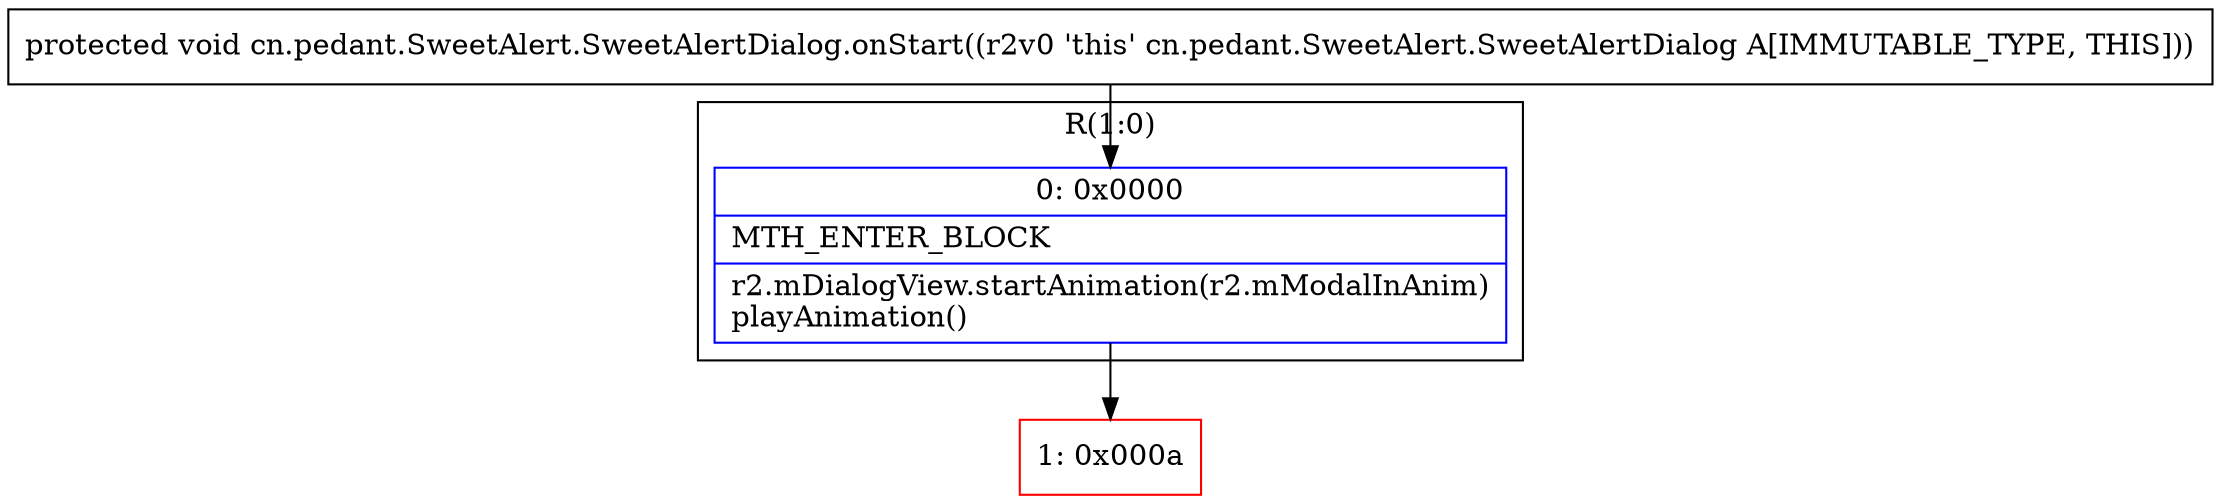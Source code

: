 digraph "CFG forcn.pedant.SweetAlert.SweetAlertDialog.onStart()V" {
subgraph cluster_Region_1461478728 {
label = "R(1:0)";
node [shape=record,color=blue];
Node_0 [shape=record,label="{0\:\ 0x0000|MTH_ENTER_BLOCK\l|r2.mDialogView.startAnimation(r2.mModalInAnim)\lplayAnimation()\l}"];
}
Node_1 [shape=record,color=red,label="{1\:\ 0x000a}"];
MethodNode[shape=record,label="{protected void cn.pedant.SweetAlert.SweetAlertDialog.onStart((r2v0 'this' cn.pedant.SweetAlert.SweetAlertDialog A[IMMUTABLE_TYPE, THIS])) }"];
MethodNode -> Node_0;
Node_0 -> Node_1;
}


